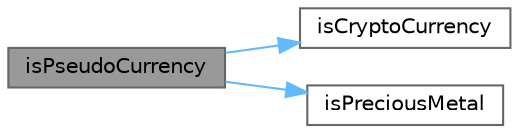 digraph "isPseudoCurrency"
{
 // INTERACTIVE_SVG=YES
 // LATEX_PDF_SIZE
  bgcolor="transparent";
  edge [fontname=Helvetica,fontsize=10,labelfontname=Helvetica,labelfontsize=10];
  node [fontname=Helvetica,fontsize=10,shape=box,height=0.2,width=0.4];
  rankdir="LR";
  Node1 [label="isPseudoCurrency",height=0.2,width=0.4,color="gray40", fillcolor="grey60", style="filled", fontcolor="black",tooltip=" "];
  Node1 -> Node2 [color="steelblue1",style="solid"];
  Node2 [label="isCryptoCurrency",height=0.2,width=0.4,color="grey40", fillcolor="white", style="filled",URL="$classore_1_1data_1_1_currency_parser.html#a23e0d90e44c3fcd5cd4a0910627beae4",tooltip=" "];
  Node1 -> Node3 [color="steelblue1",style="solid"];
  Node3 [label="isPreciousMetal",height=0.2,width=0.4,color="grey40", fillcolor="white", style="filled",URL="$classore_1_1data_1_1_currency_parser.html#a54d70ad8a36096bdb2da3f4ba30b0eb2",tooltip=" "];
}
